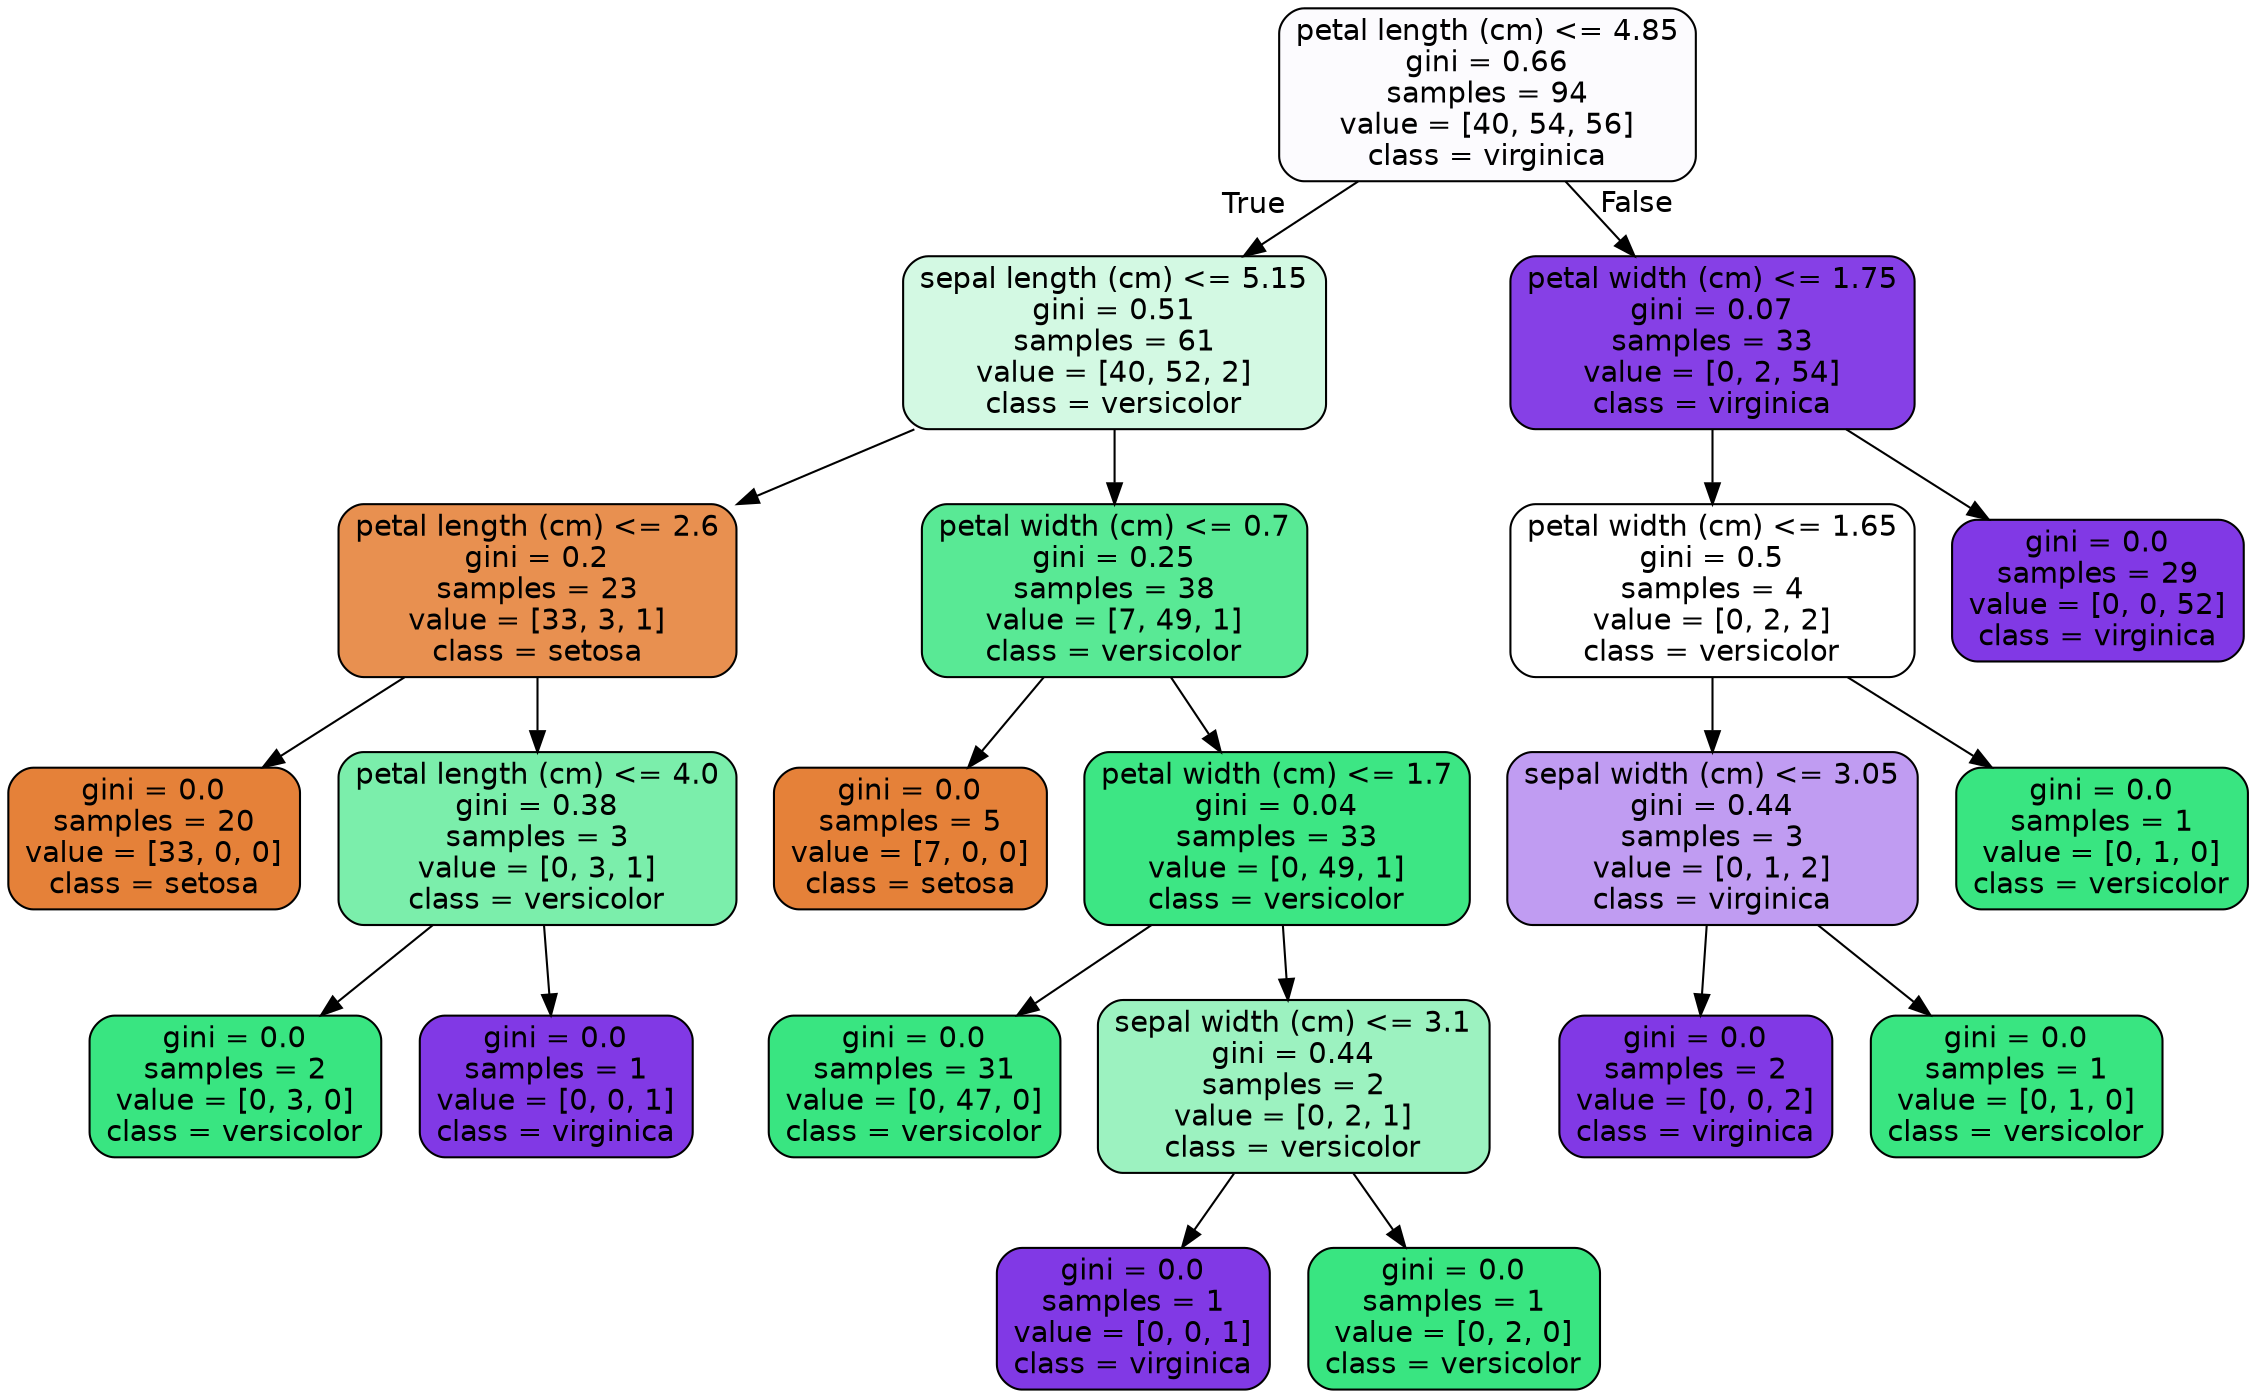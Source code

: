digraph Tree {
node [shape=box, style="filled, rounded", color="black", fontname=helvetica] ;
edge [fontname=helvetica] ;
0 [label="petal length (cm) <= 4.85\ngini = 0.66\nsamples = 94\nvalue = [40, 54, 56]\nclass = virginica", fillcolor="#fcfbfe"] ;
1 [label="sepal length (cm) <= 5.15\ngini = 0.51\nsamples = 61\nvalue = [40, 52, 2]\nclass = versicolor", fillcolor="#d3f9e3"] ;
0 -> 1 [labeldistance=2.5, labelangle=45, headlabel="True"] ;
2 [label="petal length (cm) <= 2.6\ngini = 0.2\nsamples = 23\nvalue = [33, 3, 1]\nclass = setosa", fillcolor="#e89050"] ;
1 -> 2 ;
3 [label="gini = 0.0\nsamples = 20\nvalue = [33, 0, 0]\nclass = setosa", fillcolor="#e58139"] ;
2 -> 3 ;
4 [label="petal length (cm) <= 4.0\ngini = 0.38\nsamples = 3\nvalue = [0, 3, 1]\nclass = versicolor", fillcolor="#7beeab"] ;
2 -> 4 ;
5 [label="gini = 0.0\nsamples = 2\nvalue = [0, 3, 0]\nclass = versicolor", fillcolor="#39e581"] ;
4 -> 5 ;
6 [label="gini = 0.0\nsamples = 1\nvalue = [0, 0, 1]\nclass = virginica", fillcolor="#8139e5"] ;
4 -> 6 ;
7 [label="petal width (cm) <= 0.7\ngini = 0.25\nsamples = 38\nvalue = [7, 49, 1]\nclass = versicolor", fillcolor="#59e995"] ;
1 -> 7 ;
8 [label="gini = 0.0\nsamples = 5\nvalue = [7, 0, 0]\nclass = setosa", fillcolor="#e58139"] ;
7 -> 8 ;
9 [label="petal width (cm) <= 1.7\ngini = 0.04\nsamples = 33\nvalue = [0, 49, 1]\nclass = versicolor", fillcolor="#3de684"] ;
7 -> 9 ;
10 [label="gini = 0.0\nsamples = 31\nvalue = [0, 47, 0]\nclass = versicolor", fillcolor="#39e581"] ;
9 -> 10 ;
11 [label="sepal width (cm) <= 3.1\ngini = 0.44\nsamples = 2\nvalue = [0, 2, 1]\nclass = versicolor", fillcolor="#9cf2c0"] ;
9 -> 11 ;
12 [label="gini = 0.0\nsamples = 1\nvalue = [0, 0, 1]\nclass = virginica", fillcolor="#8139e5"] ;
11 -> 12 ;
13 [label="gini = 0.0\nsamples = 1\nvalue = [0, 2, 0]\nclass = versicolor", fillcolor="#39e581"] ;
11 -> 13 ;
14 [label="petal width (cm) <= 1.75\ngini = 0.07\nsamples = 33\nvalue = [0, 2, 54]\nclass = virginica", fillcolor="#8640e6"] ;
0 -> 14 [labeldistance=2.5, labelangle=-45, headlabel="False"] ;
15 [label="petal width (cm) <= 1.65\ngini = 0.5\nsamples = 4\nvalue = [0, 2, 2]\nclass = versicolor", fillcolor="#ffffff"] ;
14 -> 15 ;
16 [label="sepal width (cm) <= 3.05\ngini = 0.44\nsamples = 3\nvalue = [0, 1, 2]\nclass = virginica", fillcolor="#c09cf2"] ;
15 -> 16 ;
17 [label="gini = 0.0\nsamples = 2\nvalue = [0, 0, 2]\nclass = virginica", fillcolor="#8139e5"] ;
16 -> 17 ;
18 [label="gini = 0.0\nsamples = 1\nvalue = [0, 1, 0]\nclass = versicolor", fillcolor="#39e581"] ;
16 -> 18 ;
19 [label="gini = 0.0\nsamples = 1\nvalue = [0, 1, 0]\nclass = versicolor", fillcolor="#39e581"] ;
15 -> 19 ;
20 [label="gini = 0.0\nsamples = 29\nvalue = [0, 0, 52]\nclass = virginica", fillcolor="#8139e5"] ;
14 -> 20 ;
}